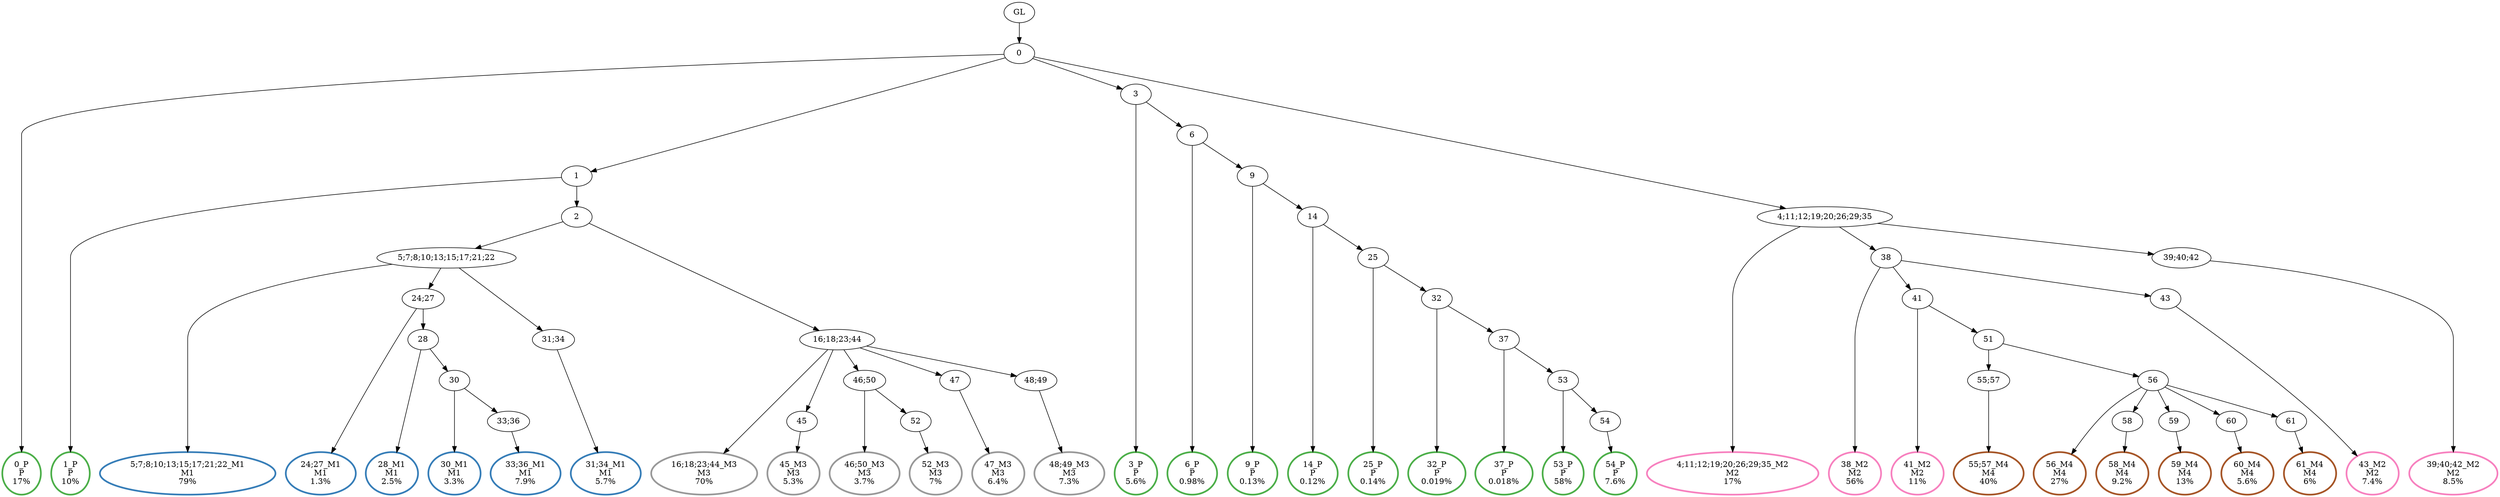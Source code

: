 digraph T {
	{
		rank=same
		68 [penwidth=3,colorscheme=set19,color=3,label="0_P\nP\n17%"]
		66 [penwidth=3,colorscheme=set19,color=3,label="1_P\nP\n10%"]
		64 [penwidth=3,colorscheme=set19,color=3,label="3_P\nP\n5.6%"]
		62 [penwidth=3,colorscheme=set19,color=3,label="6_P\nP\n0.98%"]
		60 [penwidth=3,colorscheme=set19,color=3,label="9_P\nP\n0.13%"]
		58 [penwidth=3,colorscheme=set19,color=3,label="14_P\nP\n0.12%"]
		56 [penwidth=3,colorscheme=set19,color=3,label="25_P\nP\n0.14%"]
		54 [penwidth=3,colorscheme=set19,color=3,label="32_P\nP\n0.019%"]
		52 [penwidth=3,colorscheme=set19,color=3,label="37_P\nP\n0.018%"]
		50 [penwidth=3,colorscheme=set19,color=3,label="53_P\nP\n58%"]
		48 [penwidth=3,colorscheme=set19,color=3,label="54_P\nP\n7.6%"]
		45 [penwidth=3,colorscheme=set19,color=2,label="5;7;8;10;13;15;17;21;22_M1\nM1\n79%"]
		43 [penwidth=3,colorscheme=set19,color=2,label="24;27_M1\nM1\n1.3%"]
		41 [penwidth=3,colorscheme=set19,color=2,label="28_M1\nM1\n2.5%"]
		39 [penwidth=3,colorscheme=set19,color=2,label="30_M1\nM1\n3.3%"]
		37 [penwidth=3,colorscheme=set19,color=2,label="33;36_M1\nM1\n7.9%"]
		35 [penwidth=3,colorscheme=set19,color=2,label="31;34_M1\nM1\n5.7%"]
		33 [penwidth=3,colorscheme=set19,color=8,label="4;11;12;19;20;26;29;35_M2\nM2\n17%"]
		31 [penwidth=3,colorscheme=set19,color=8,label="38_M2\nM2\n56%"]
		29 [penwidth=3,colorscheme=set19,color=8,label="41_M2\nM2\n11%"]
		27 [penwidth=3,colorscheme=set19,color=8,label="43_M2\nM2\n7.4%"]
		25 [penwidth=3,colorscheme=set19,color=8,label="39;40;42_M2\nM2\n8.5%"]
		23 [penwidth=3,colorscheme=set19,color=9,label="16;18;23;44_M3\nM3\n70%"]
		21 [penwidth=3,colorscheme=set19,color=9,label="45_M3\nM3\n5.3%"]
		19 [penwidth=3,colorscheme=set19,color=9,label="46;50_M3\nM3\n3.7%"]
		17 [penwidth=3,colorscheme=set19,color=9,label="52_M3\nM3\n7%"]
		15 [penwidth=3,colorscheme=set19,color=9,label="47_M3\nM3\n6.4%"]
		13 [penwidth=3,colorscheme=set19,color=9,label="48;49_M3\nM3\n7.3%"]
		10 [penwidth=3,colorscheme=set19,color=7,label="55;57_M4\nM4\n40%"]
		8 [penwidth=3,colorscheme=set19,color=7,label="56_M4\nM4\n27%"]
		6 [penwidth=3,colorscheme=set19,color=7,label="58_M4\nM4\n9.2%"]
		4 [penwidth=3,colorscheme=set19,color=7,label="59_M4\nM4\n13%"]
		2 [penwidth=3,colorscheme=set19,color=7,label="60_M4\nM4\n5.6%"]
		0 [penwidth=3,colorscheme=set19,color=7,label="61_M4\nM4\n6%"]
	}
	70 [label="GL"]
	69 [label="0"]
	67 [label="1"]
	65 [label="3"]
	63 [label="6"]
	61 [label="9"]
	59 [label="14"]
	57 [label="25"]
	55 [label="32"]
	53 [label="37"]
	51 [label="53"]
	49 [label="54"]
	47 [label="2"]
	46 [label="5;7;8;10;13;15;17;21;22"]
	44 [label="24;27"]
	42 [label="28"]
	40 [label="30"]
	38 [label="33;36"]
	36 [label="31;34"]
	34 [label="4;11;12;19;20;26;29;35"]
	32 [label="38"]
	30 [label="41"]
	28 [label="43"]
	26 [label="39;40;42"]
	24 [label="16;18;23;44"]
	22 [label="45"]
	20 [label="46;50"]
	18 [label="52"]
	16 [label="47"]
	14 [label="48;49"]
	12 [label="51"]
	11 [label="55;57"]
	9 [label="56"]
	7 [label="58"]
	5 [label="59"]
	3 [label="60"]
	1 [label="61"]
	70 -> 69
	69 -> 68
	69 -> 67
	69 -> 65
	69 -> 34
	67 -> 66
	67 -> 47
	65 -> 64
	65 -> 63
	63 -> 62
	63 -> 61
	61 -> 60
	61 -> 59
	59 -> 58
	59 -> 57
	57 -> 56
	57 -> 55
	55 -> 54
	55 -> 53
	53 -> 52
	53 -> 51
	51 -> 50
	51 -> 49
	49 -> 48
	47 -> 46
	47 -> 24
	46 -> 45
	46 -> 44
	46 -> 36
	44 -> 43
	44 -> 42
	42 -> 41
	42 -> 40
	40 -> 39
	40 -> 38
	38 -> 37
	36 -> 35
	34 -> 33
	34 -> 32
	34 -> 26
	32 -> 31
	32 -> 30
	32 -> 28
	30 -> 29
	30 -> 12
	28 -> 27
	26 -> 25
	24 -> 23
	24 -> 22
	24 -> 20
	24 -> 16
	24 -> 14
	22 -> 21
	20 -> 19
	20 -> 18
	18 -> 17
	16 -> 15
	14 -> 13
	12 -> 11
	12 -> 9
	11 -> 10
	9 -> 8
	9 -> 7
	9 -> 5
	9 -> 3
	9 -> 1
	7 -> 6
	5 -> 4
	3 -> 2
	1 -> 0
}
